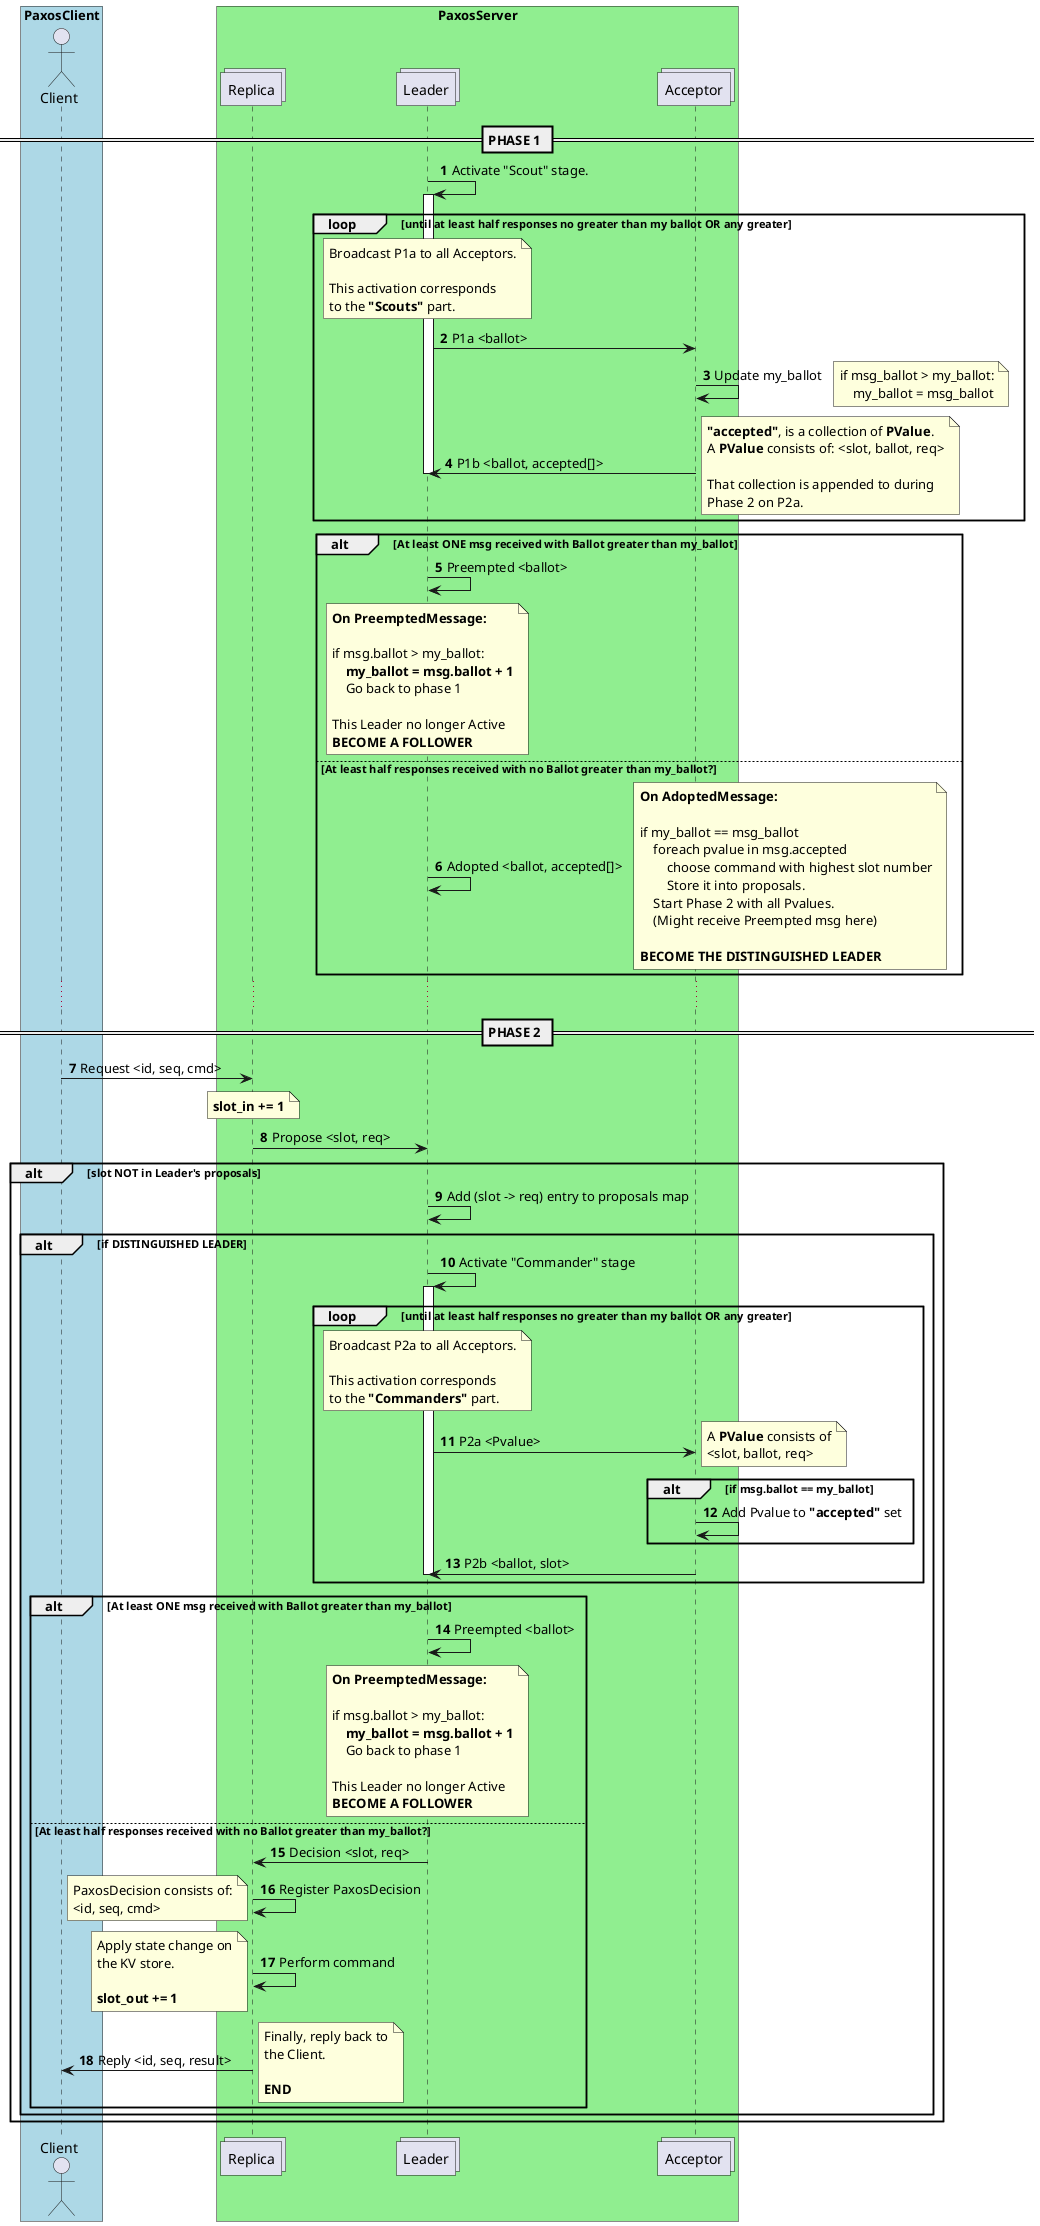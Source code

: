 @startuml PAXOS

autonumber
box "PaxosClient" #LightBlue
    actor Client
end box
box "PaxosServer" #LightGreen
    collections "Replica" as Replica
    collections "Leader" as Leader
    collections "Acceptor" as Acceptor
end box


== PHASE 1 ==

Leader -> Leader : Activate "Scout" stage.

activate Leader

loop until at least half responses no greater than my ballot OR any greater
    note over Leader
        Broadcast P1a to all Acceptors.

        This activation corresponds
        to the **"Scouts"** part.
    end note

    Leader -> Acceptor : P1a <ballot>

    Acceptor -> Acceptor : Update my_ballot
    note right
        if msg_ballot > my_ballot:
            my_ballot = msg_ballot
    end note

    Acceptor -> Leader : P1b <ballot, accepted[]>
    note right
        **"accepted"**, is a collection of **PValue**.
        A **PValue** consists of: <slot, ballot, req>
        
        That collection is appended to during
        Phase 2 on P2a.
    end note

    deactivate Leader
end

alt At least ONE msg received with Ballot greater than my_ballot
    Leader -> Leader : Preempted <ballot>
    note over Leader
        **On PreemptedMessage:**

        if msg.ballot > my_ballot:
            **my_ballot = msg.ballot + 1**
            Go back to phase 1

        This Leader no longer Active
        **BECOME A FOLLOWER**
    end note
else At least half responses received with no Ballot greater than my_ballot?
    Leader -> Leader : Adopted <ballot, accepted[]>
    note right
        **On AdoptedMessage:**

        if my_ballot == msg_ballot
            foreach pvalue in msg.accepted
                choose command with highest slot number
                Store it into proposals.
            Start Phase 2 with all Pvalues.
            (Might receive Preempted msg here)

        **BECOME THE DISTINGUISHED LEADER**
    end note
end


...

== PHASE 2 ==

Client -> Replica : Request <id, seq, cmd>
note over Replica
    **slot_in += 1**
end note

Replica -> Leader : Propose <slot, req>

alt slot NOT in Leader's proposals
    Leader -> Leader : Add (slot -> req) entry to proposals map

    alt if DISTINGUISHED LEADER
        Leader -> Leader : Activate "Commander" stage
        activate Leader

        loop until at least half responses no greater than my ballot OR any greater
            note over Leader
                Broadcast P2a to all Acceptors.

                This activation corresponds
                to the **"Commanders"** part.
            end note

            Leader -> Acceptor : P2a <Pvalue>
            note right
                A **PValue** consists of
                <slot, ballot, req>
            end note

            alt if msg.ballot == my_ballot
                Acceptor -> Acceptor : Add Pvalue to **"accepted"** set
            end


            Acceptor -> Leader : P2b <ballot, slot>

            deactivate Leader
        end

        alt At least ONE msg received with Ballot greater than my_ballot
            Leader -> Leader : Preempted <ballot>

            note over Leader
                **On PreemptedMessage:**

                if msg.ballot > my_ballot:
                    **my_ballot = msg.ballot + 1**
                    Go back to phase 1

                This Leader no longer Active
                **BECOME A FOLLOWER**
            end note
        else At least half responses received with no Ballot greater than my_ballot?
            Leader -> Replica : Decision <slot, req>

            Replica -> Replica : Register PaxosDecision
            note left
                PaxosDecision consists of:
                <id, seq, cmd>
            end note

            Replica -> Replica : Perform command
            note left
                Apply state change on
                the KV store.

                **slot_out += 1**
            end note

            Replica -> Client : Reply <id, seq, result>
            note right
                Finally, reply back to
                the Client.

                **END**
            end note
        end
    end
end

@enduml
